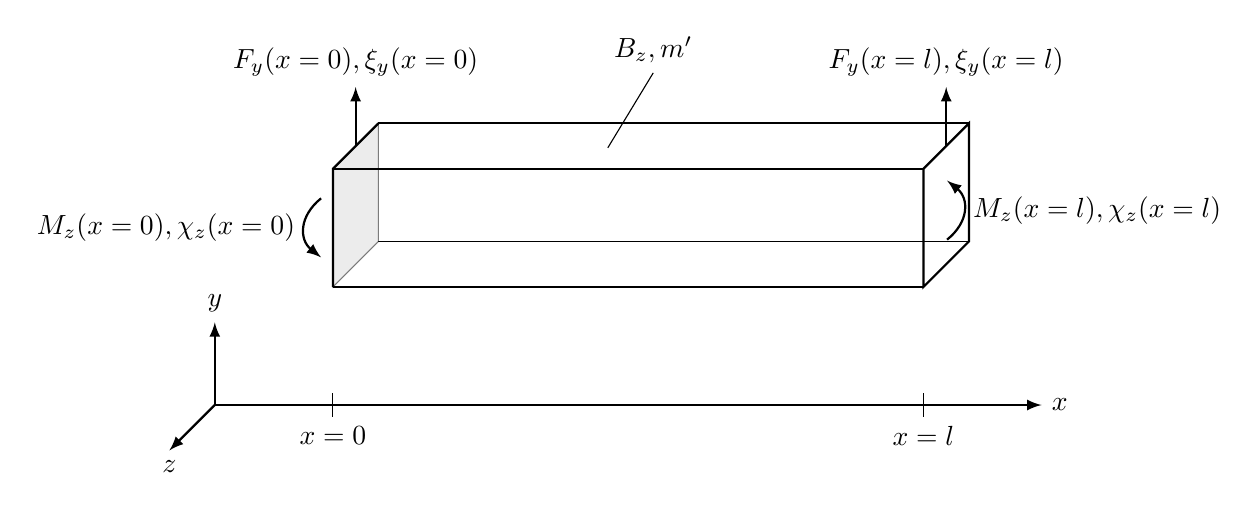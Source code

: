 ﻿\begin{tikzpicture}[>=latex,scale=1.5,thick]
\draw[->] (1,0.5,0) -- +(0,0.5,0,0) node[above] {$F_y(x=0),\xi_y(x=0)$};
\draw[->,decorate,decoration={bent,aspect=0.3,amplitude=-8}] (0.9,0.25,0.5) -- + (0,-0.5,0) node [midway,left=2mm]{$M_z(x=0),\chi_z(x=0)$};
\draw[->] (6,0.5,0) -- +(0,0.5,0,0) node[above] {$F_y(x=l),\xi_y(x=l)$};
\draw[->,decorate,decoration={bent,aspect=0.3,amplitude=-8}] (6.2,-0.1,0.5) -- + (0,0.5,0) node [midway,right=2mm]{$M_z(x=l),\chi_z(x=l)$};
%\draw[->] (1,1,0) node[left] {$F_y$} -- +(0,-0.5,0);
\draw[thin] (1,-0.5,-0.5) -- +(5,0,0);
\draw[thin,fill=gray!30!white,opacity=0.5] (1,-0.5,-0.5) -- +(0,0,1)-- +(0,1,1)-- +(0,1,0) --cycle;
\draw[] (1,-0.5,-0.5) +(0,0,1)-- +(0,1,1)-- +(0,1,0);
\draw%[decorate,decoration={random steps,amplitude=0.3mm,segment length=1mm}]
 (6,-0.5,-0.5) -- +(0,0,1)-- +(0,1,1)-- +(0,1,0) --cycle;
\draw (1,0.5,-0.5) -- +(5,0,0);
\draw (1,0.5,0.5) -- +(5,0,0);
\draw (1,-0.5,0.5) -- +(5,0,0);
\begin{scope}[->,scale=1,yshift=-0.5cm]
\draw (0,-1,0.5) -- +(7,0,0) node[right] {$x$};
\draw (0,-1,0.5) -- +(0,0.7,0) node[above] {$y$};
\draw (0,-1,0.5)  -- +(0,0,1) node[below] {$z$};
\end{scope}
\draw[thin] (1,-1.4,0.5) -- +(0,-0.2,0) node [below] {$x=0$};
\draw[thin] (6,-1.4,0.5) -- +(0,-0.2,0) node [below] {$x=l$};
\draw[thin] (3,0.35,-0.35) -- +(0,0.25,-1) node[above] {$B_z,m'$};
\end{tikzpicture}